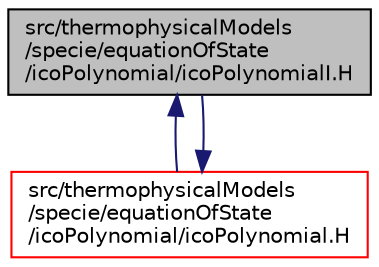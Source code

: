 digraph "src/thermophysicalModels/specie/equationOfState/icoPolynomial/icoPolynomialI.H"
{
  bgcolor="transparent";
  edge [fontname="Helvetica",fontsize="10",labelfontname="Helvetica",labelfontsize="10"];
  node [fontname="Helvetica",fontsize="10",shape=record];
  Node1 [label="src/thermophysicalModels\l/specie/equationOfState\l/icoPolynomial/icoPolynomialI.H",height=0.2,width=0.4,color="black", fillcolor="grey75", style="filled", fontcolor="black"];
  Node1 -> Node2 [dir="back",color="midnightblue",fontsize="10",style="solid",fontname="Helvetica"];
  Node2 [label="src/thermophysicalModels\l/specie/equationOfState\l/icoPolynomial/icoPolynomial.H",height=0.2,width=0.4,color="red",URL="$a10269.html"];
  Node2 -> Node1 [dir="back",color="midnightblue",fontsize="10",style="solid",fontname="Helvetica"];
}
